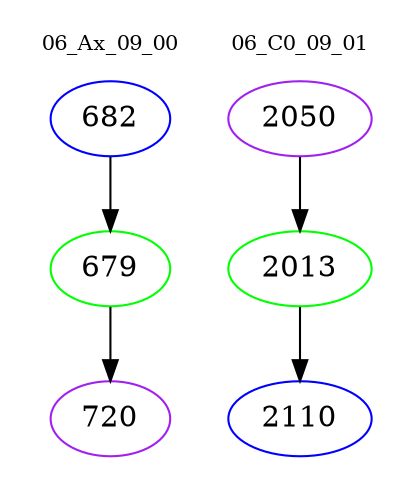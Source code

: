 digraph{
subgraph cluster_0 {
color = white
label = "06_Ax_09_00";
fontsize=10;
T0_682 [label="682", color="blue"]
T0_682 -> T0_679 [color="black"]
T0_679 [label="679", color="green"]
T0_679 -> T0_720 [color="black"]
T0_720 [label="720", color="purple"]
}
subgraph cluster_1 {
color = white
label = "06_C0_09_01";
fontsize=10;
T1_2050 [label="2050", color="purple"]
T1_2050 -> T1_2013 [color="black"]
T1_2013 [label="2013", color="green"]
T1_2013 -> T1_2110 [color="black"]
T1_2110 [label="2110", color="blue"]
}
}
